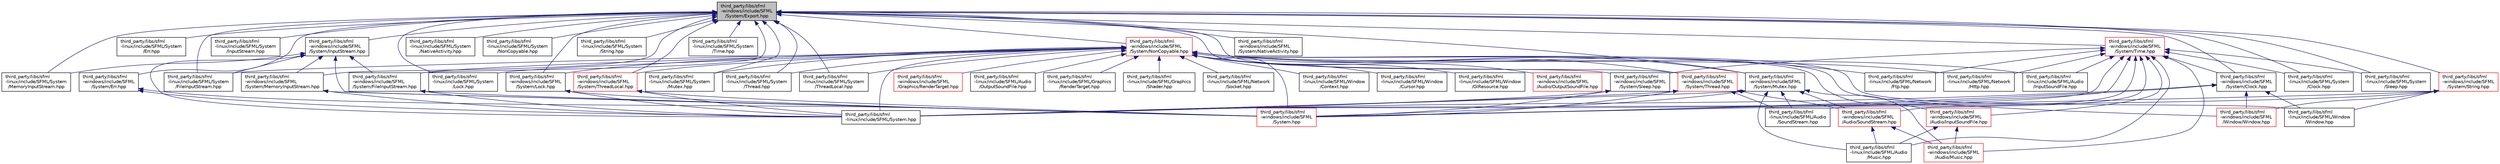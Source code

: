 digraph "third_party/libs/sfml-windows/include/SFML/System/Export.hpp"
{
 // LATEX_PDF_SIZE
  edge [fontname="Helvetica",fontsize="10",labelfontname="Helvetica",labelfontsize="10"];
  node [fontname="Helvetica",fontsize="10",shape=record];
  Node1 [label="third_party/libs/sfml\l-windows/include/SFML\l/System/Export.hpp",height=0.2,width=0.4,color="black", fillcolor="grey75", style="filled", fontcolor="black",tooltip=" "];
  Node1 -> Node2 [dir="back",color="midnightblue",fontsize="10",style="solid",fontname="Helvetica"];
  Node2 [label="third_party/libs/sfml\l-linux/include/SFML/System\l/Clock.hpp",height=0.2,width=0.4,color="black", fillcolor="white", style="filled",URL="$sfml-linux_2include_2SFML_2System_2Clock_8hpp.html",tooltip=" "];
  Node1 -> Node3 [dir="back",color="midnightblue",fontsize="10",style="solid",fontname="Helvetica"];
  Node3 [label="third_party/libs/sfml\l-linux/include/SFML/System\l/Err.hpp",height=0.2,width=0.4,color="black", fillcolor="white", style="filled",URL="$sfml-linux_2include_2SFML_2System_2Err_8hpp.html",tooltip=" "];
  Node1 -> Node4 [dir="back",color="midnightblue",fontsize="10",style="solid",fontname="Helvetica"];
  Node4 [label="third_party/libs/sfml\l-linux/include/SFML/System\l/FileInputStream.hpp",height=0.2,width=0.4,color="black", fillcolor="white", style="filled",URL="$sfml-linux_2include_2SFML_2System_2FileInputStream_8hpp.html",tooltip=" "];
  Node1 -> Node5 [dir="back",color="midnightblue",fontsize="10",style="solid",fontname="Helvetica"];
  Node5 [label="third_party/libs/sfml\l-linux/include/SFML/System\l/InputStream.hpp",height=0.2,width=0.4,color="black", fillcolor="white", style="filled",URL="$sfml-linux_2include_2SFML_2System_2InputStream_8hpp.html",tooltip=" "];
  Node1 -> Node6 [dir="back",color="midnightblue",fontsize="10",style="solid",fontname="Helvetica"];
  Node6 [label="third_party/libs/sfml\l-linux/include/SFML/System\l/Lock.hpp",height=0.2,width=0.4,color="black", fillcolor="white", style="filled",URL="$sfml-linux_2include_2SFML_2System_2Lock_8hpp.html",tooltip=" "];
  Node1 -> Node7 [dir="back",color="midnightblue",fontsize="10",style="solid",fontname="Helvetica"];
  Node7 [label="third_party/libs/sfml\l-linux/include/SFML/System\l/MemoryInputStream.hpp",height=0.2,width=0.4,color="black", fillcolor="white", style="filled",URL="$sfml-linux_2include_2SFML_2System_2MemoryInputStream_8hpp.html",tooltip=" "];
  Node1 -> Node8 [dir="back",color="midnightblue",fontsize="10",style="solid",fontname="Helvetica"];
  Node8 [label="third_party/libs/sfml\l-linux/include/SFML/System\l/Mutex.hpp",height=0.2,width=0.4,color="black", fillcolor="white", style="filled",URL="$sfml-linux_2include_2SFML_2System_2Mutex_8hpp.html",tooltip=" "];
  Node1 -> Node9 [dir="back",color="midnightblue",fontsize="10",style="solid",fontname="Helvetica"];
  Node9 [label="third_party/libs/sfml\l-linux/include/SFML/System\l/NativeActivity.hpp",height=0.2,width=0.4,color="black", fillcolor="white", style="filled",URL="$sfml-linux_2include_2SFML_2System_2NativeActivity_8hpp.html",tooltip=" "];
  Node1 -> Node10 [dir="back",color="midnightblue",fontsize="10",style="solid",fontname="Helvetica"];
  Node10 [label="third_party/libs/sfml\l-linux/include/SFML/System\l/NonCopyable.hpp",height=0.2,width=0.4,color="black", fillcolor="white", style="filled",URL="$sfml-linux_2include_2SFML_2System_2NonCopyable_8hpp.html",tooltip=" "];
  Node1 -> Node11 [dir="back",color="midnightblue",fontsize="10",style="solid",fontname="Helvetica"];
  Node11 [label="third_party/libs/sfml\l-linux/include/SFML/System\l/Sleep.hpp",height=0.2,width=0.4,color="black", fillcolor="white", style="filled",URL="$sfml-linux_2include_2SFML_2System_2Sleep_8hpp.html",tooltip=" "];
  Node1 -> Node12 [dir="back",color="midnightblue",fontsize="10",style="solid",fontname="Helvetica"];
  Node12 [label="third_party/libs/sfml\l-linux/include/SFML/System\l/String.hpp",height=0.2,width=0.4,color="black", fillcolor="white", style="filled",URL="$sfml-linux_2include_2SFML_2System_2String_8hpp.html",tooltip=" "];
  Node1 -> Node13 [dir="back",color="midnightblue",fontsize="10",style="solid",fontname="Helvetica"];
  Node13 [label="third_party/libs/sfml\l-linux/include/SFML/System\l/Thread.hpp",height=0.2,width=0.4,color="black", fillcolor="white", style="filled",URL="$sfml-linux_2include_2SFML_2System_2Thread_8hpp.html",tooltip=" "];
  Node1 -> Node14 [dir="back",color="midnightblue",fontsize="10",style="solid",fontname="Helvetica"];
  Node14 [label="third_party/libs/sfml\l-linux/include/SFML/System\l/ThreadLocal.hpp",height=0.2,width=0.4,color="black", fillcolor="white", style="filled",URL="$sfml-linux_2include_2SFML_2System_2ThreadLocal_8hpp.html",tooltip=" "];
  Node1 -> Node15 [dir="back",color="midnightblue",fontsize="10",style="solid",fontname="Helvetica"];
  Node15 [label="third_party/libs/sfml\l-linux/include/SFML/System\l/Time.hpp",height=0.2,width=0.4,color="black", fillcolor="white", style="filled",URL="$sfml-linux_2include_2SFML_2System_2Time_8hpp.html",tooltip=" "];
  Node1 -> Node16 [dir="back",color="midnightblue",fontsize="10",style="solid",fontname="Helvetica"];
  Node16 [label="third_party/libs/sfml\l-windows/include/SFML\l/System/Clock.hpp",height=0.2,width=0.4,color="black", fillcolor="white", style="filled",URL="$sfml-windows_2include_2SFML_2System_2Clock_8hpp.html",tooltip=" "];
  Node16 -> Node17 [dir="back",color="midnightblue",fontsize="10",style="solid",fontname="Helvetica"];
  Node17 [label="third_party/libs/sfml\l-linux/include/SFML/System.hpp",height=0.2,width=0.4,color="black", fillcolor="white", style="filled",URL="$sfml-linux_2include_2SFML_2System_8hpp.html",tooltip=" "];
  Node16 -> Node18 [dir="back",color="midnightblue",fontsize="10",style="solid",fontname="Helvetica"];
  Node18 [label="third_party/libs/sfml\l-linux/include/SFML/Window\l/Window.hpp",height=0.2,width=0.4,color="black", fillcolor="white", style="filled",URL="$sfml-linux_2include_2SFML_2Window_2Window_8hpp.html",tooltip=" "];
  Node16 -> Node19 [dir="back",color="midnightblue",fontsize="10",style="solid",fontname="Helvetica"];
  Node19 [label="third_party/libs/sfml\l-windows/include/SFML\l/System.hpp",height=0.2,width=0.4,color="red", fillcolor="white", style="filled",URL="$sfml-windows_2include_2SFML_2System_8hpp.html",tooltip=" "];
  Node16 -> Node29 [dir="back",color="midnightblue",fontsize="10",style="solid",fontname="Helvetica"];
  Node29 [label="third_party/libs/sfml\l-windows/include/SFML\l/Window/Window.hpp",height=0.2,width=0.4,color="red", fillcolor="white", style="filled",URL="$sfml-windows_2include_2SFML_2Window_2Window_8hpp.html",tooltip=" "];
  Node1 -> Node32 [dir="back",color="midnightblue",fontsize="10",style="solid",fontname="Helvetica"];
  Node32 [label="third_party/libs/sfml\l-windows/include/SFML\l/System/Err.hpp",height=0.2,width=0.4,color="black", fillcolor="white", style="filled",URL="$sfml-windows_2include_2SFML_2System_2Err_8hpp.html",tooltip=" "];
  Node32 -> Node17 [dir="back",color="midnightblue",fontsize="10",style="solid",fontname="Helvetica"];
  Node32 -> Node19 [dir="back",color="midnightblue",fontsize="10",style="solid",fontname="Helvetica"];
  Node1 -> Node33 [dir="back",color="midnightblue",fontsize="10",style="solid",fontname="Helvetica"];
  Node33 [label="third_party/libs/sfml\l-windows/include/SFML\l/System/FileInputStream.hpp",height=0.2,width=0.4,color="black", fillcolor="white", style="filled",URL="$sfml-windows_2include_2SFML_2System_2FileInputStream_8hpp.html",tooltip=" "];
  Node33 -> Node17 [dir="back",color="midnightblue",fontsize="10",style="solid",fontname="Helvetica"];
  Node33 -> Node19 [dir="back",color="midnightblue",fontsize="10",style="solid",fontname="Helvetica"];
  Node1 -> Node34 [dir="back",color="midnightblue",fontsize="10",style="solid",fontname="Helvetica"];
  Node34 [label="third_party/libs/sfml\l-windows/include/SFML\l/System/InputStream.hpp",height=0.2,width=0.4,color="black", fillcolor="white", style="filled",URL="$sfml-windows_2include_2SFML_2System_2InputStream_8hpp.html",tooltip=" "];
  Node34 -> Node4 [dir="back",color="midnightblue",fontsize="10",style="solid",fontname="Helvetica"];
  Node34 -> Node7 [dir="back",color="midnightblue",fontsize="10",style="solid",fontname="Helvetica"];
  Node34 -> Node17 [dir="back",color="midnightblue",fontsize="10",style="solid",fontname="Helvetica"];
  Node34 -> Node33 [dir="back",color="midnightblue",fontsize="10",style="solid",fontname="Helvetica"];
  Node34 -> Node35 [dir="back",color="midnightblue",fontsize="10",style="solid",fontname="Helvetica"];
  Node35 [label="third_party/libs/sfml\l-windows/include/SFML\l/System/MemoryInputStream.hpp",height=0.2,width=0.4,color="black", fillcolor="white", style="filled",URL="$sfml-windows_2include_2SFML_2System_2MemoryInputStream_8hpp.html",tooltip=" "];
  Node35 -> Node17 [dir="back",color="midnightblue",fontsize="10",style="solid",fontname="Helvetica"];
  Node35 -> Node19 [dir="back",color="midnightblue",fontsize="10",style="solid",fontname="Helvetica"];
  Node34 -> Node19 [dir="back",color="midnightblue",fontsize="10",style="solid",fontname="Helvetica"];
  Node1 -> Node36 [dir="back",color="midnightblue",fontsize="10",style="solid",fontname="Helvetica"];
  Node36 [label="third_party/libs/sfml\l-windows/include/SFML\l/System/Lock.hpp",height=0.2,width=0.4,color="black", fillcolor="white", style="filled",URL="$sfml-windows_2include_2SFML_2System_2Lock_8hpp.html",tooltip=" "];
  Node36 -> Node17 [dir="back",color="midnightblue",fontsize="10",style="solid",fontname="Helvetica"];
  Node36 -> Node19 [dir="back",color="midnightblue",fontsize="10",style="solid",fontname="Helvetica"];
  Node1 -> Node35 [dir="back",color="midnightblue",fontsize="10",style="solid",fontname="Helvetica"];
  Node1 -> Node37 [dir="back",color="midnightblue",fontsize="10",style="solid",fontname="Helvetica"];
  Node37 [label="third_party/libs/sfml\l-windows/include/SFML\l/System/Mutex.hpp",height=0.2,width=0.4,color="black", fillcolor="white", style="filled",URL="$sfml-windows_2include_2SFML_2System_2Mutex_8hpp.html",tooltip=" "];
  Node37 -> Node38 [dir="back",color="midnightblue",fontsize="10",style="solid",fontname="Helvetica"];
  Node38 [label="third_party/libs/sfml\l-linux/include/SFML/Audio\l/Music.hpp",height=0.2,width=0.4,color="black", fillcolor="white", style="filled",URL="$sfml-linux_2include_2SFML_2Audio_2Music_8hpp.html",tooltip=" "];
  Node37 -> Node39 [dir="back",color="midnightblue",fontsize="10",style="solid",fontname="Helvetica"];
  Node39 [label="third_party/libs/sfml\l-linux/include/SFML/Audio\l/SoundStream.hpp",height=0.2,width=0.4,color="black", fillcolor="white", style="filled",URL="$sfml-linux_2include_2SFML_2Audio_2SoundStream_8hpp.html",tooltip=" "];
  Node37 -> Node17 [dir="back",color="midnightblue",fontsize="10",style="solid",fontname="Helvetica"];
  Node37 -> Node40 [dir="back",color="midnightblue",fontsize="10",style="solid",fontname="Helvetica"];
  Node40 [label="third_party/libs/sfml\l-windows/include/SFML\l/Audio/Music.hpp",height=0.2,width=0.4,color="red", fillcolor="white", style="filled",URL="$sfml-windows_2include_2SFML_2Audio_2Music_8hpp.html",tooltip=" "];
  Node37 -> Node41 [dir="back",color="midnightblue",fontsize="10",style="solid",fontname="Helvetica"];
  Node41 [label="third_party/libs/sfml\l-windows/include/SFML\l/Audio/SoundStream.hpp",height=0.2,width=0.4,color="red", fillcolor="white", style="filled",URL="$sfml-windows_2include_2SFML_2Audio_2SoundStream_8hpp.html",tooltip=" "];
  Node41 -> Node38 [dir="back",color="midnightblue",fontsize="10",style="solid",fontname="Helvetica"];
  Node41 -> Node40 [dir="back",color="midnightblue",fontsize="10",style="solid",fontname="Helvetica"];
  Node37 -> Node19 [dir="back",color="midnightblue",fontsize="10",style="solid",fontname="Helvetica"];
  Node1 -> Node42 [dir="back",color="midnightblue",fontsize="10",style="solid",fontname="Helvetica"];
  Node42 [label="third_party/libs/sfml\l-windows/include/SFML\l/System/NativeActivity.hpp",height=0.2,width=0.4,color="black", fillcolor="white", style="filled",URL="$sfml-windows_2include_2SFML_2System_2NativeActivity_8hpp.html",tooltip=" "];
  Node1 -> Node43 [dir="back",color="midnightblue",fontsize="10",style="solid",fontname="Helvetica"];
  Node43 [label="third_party/libs/sfml\l-windows/include/SFML\l/System/NonCopyable.hpp",height=0.2,width=0.4,color="red", fillcolor="white", style="filled",URL="$sfml-windows_2include_2SFML_2System_2NonCopyable_8hpp.html",tooltip=" "];
  Node43 -> Node44 [dir="back",color="midnightblue",fontsize="10",style="solid",fontname="Helvetica"];
  Node44 [label="third_party/libs/sfml\l-linux/include/SFML/Audio\l/InputSoundFile.hpp",height=0.2,width=0.4,color="black", fillcolor="white", style="filled",URL="$sfml-linux_2include_2SFML_2Audio_2InputSoundFile_8hpp.html",tooltip=" "];
  Node43 -> Node45 [dir="back",color="midnightblue",fontsize="10",style="solid",fontname="Helvetica"];
  Node45 [label="third_party/libs/sfml\l-linux/include/SFML/Audio\l/OutputSoundFile.hpp",height=0.2,width=0.4,color="black", fillcolor="white", style="filled",URL="$sfml-linux_2include_2SFML_2Audio_2OutputSoundFile_8hpp.html",tooltip=" "];
  Node43 -> Node46 [dir="back",color="midnightblue",fontsize="10",style="solid",fontname="Helvetica"];
  Node46 [label="third_party/libs/sfml\l-linux/include/SFML/Graphics\l/RenderTarget.hpp",height=0.2,width=0.4,color="black", fillcolor="white", style="filled",URL="$sfml-linux_2include_2SFML_2Graphics_2RenderTarget_8hpp.html",tooltip=" "];
  Node43 -> Node47 [dir="back",color="midnightblue",fontsize="10",style="solid",fontname="Helvetica"];
  Node47 [label="third_party/libs/sfml\l-linux/include/SFML/Graphics\l/Shader.hpp",height=0.2,width=0.4,color="black", fillcolor="white", style="filled",URL="$sfml-linux_2include_2SFML_2Graphics_2Shader_8hpp.html",tooltip=" "];
  Node43 -> Node48 [dir="back",color="midnightblue",fontsize="10",style="solid",fontname="Helvetica"];
  Node48 [label="third_party/libs/sfml\l-linux/include/SFML/Network\l/Ftp.hpp",height=0.2,width=0.4,color="black", fillcolor="white", style="filled",URL="$sfml-linux_2include_2SFML_2Network_2Ftp_8hpp.html",tooltip=" "];
  Node43 -> Node49 [dir="back",color="midnightblue",fontsize="10",style="solid",fontname="Helvetica"];
  Node49 [label="third_party/libs/sfml\l-linux/include/SFML/Network\l/Http.hpp",height=0.2,width=0.4,color="black", fillcolor="white", style="filled",URL="$sfml-linux_2include_2SFML_2Network_2Http_8hpp.html",tooltip=" "];
  Node43 -> Node50 [dir="back",color="midnightblue",fontsize="10",style="solid",fontname="Helvetica"];
  Node50 [label="third_party/libs/sfml\l-linux/include/SFML/Network\l/Socket.hpp",height=0.2,width=0.4,color="black", fillcolor="white", style="filled",URL="$sfml-linux_2include_2SFML_2Network_2Socket_8hpp.html",tooltip=" "];
  Node43 -> Node4 [dir="back",color="midnightblue",fontsize="10",style="solid",fontname="Helvetica"];
  Node43 -> Node6 [dir="back",color="midnightblue",fontsize="10",style="solid",fontname="Helvetica"];
  Node43 -> Node8 [dir="back",color="midnightblue",fontsize="10",style="solid",fontname="Helvetica"];
  Node43 -> Node13 [dir="back",color="midnightblue",fontsize="10",style="solid",fontname="Helvetica"];
  Node43 -> Node14 [dir="back",color="midnightblue",fontsize="10",style="solid",fontname="Helvetica"];
  Node43 -> Node17 [dir="back",color="midnightblue",fontsize="10",style="solid",fontname="Helvetica"];
  Node43 -> Node51 [dir="back",color="midnightblue",fontsize="10",style="solid",fontname="Helvetica"];
  Node51 [label="third_party/libs/sfml\l-linux/include/SFML/Window\l/Context.hpp",height=0.2,width=0.4,color="black", fillcolor="white", style="filled",URL="$sfml-linux_2include_2SFML_2Window_2Context_8hpp.html",tooltip=" "];
  Node43 -> Node52 [dir="back",color="midnightblue",fontsize="10",style="solid",fontname="Helvetica"];
  Node52 [label="third_party/libs/sfml\l-linux/include/SFML/Window\l/Cursor.hpp",height=0.2,width=0.4,color="black", fillcolor="white", style="filled",URL="$sfml-linux_2include_2SFML_2Window_2Cursor_8hpp.html",tooltip=" "];
  Node43 -> Node53 [dir="back",color="midnightblue",fontsize="10",style="solid",fontname="Helvetica"];
  Node53 [label="third_party/libs/sfml\l-linux/include/SFML/Window\l/GlResource.hpp",height=0.2,width=0.4,color="black", fillcolor="white", style="filled",URL="$sfml-linux_2include_2SFML_2Window_2GlResource_8hpp.html",tooltip=" "];
  Node43 -> Node18 [dir="back",color="midnightblue",fontsize="10",style="solid",fontname="Helvetica"];
  Node43 -> Node54 [dir="back",color="midnightblue",fontsize="10",style="solid",fontname="Helvetica"];
  Node54 [label="third_party/libs/sfml\l-windows/include/SFML\l/Audio/InputSoundFile.hpp",height=0.2,width=0.4,color="red", fillcolor="white", style="filled",URL="$sfml-windows_2include_2SFML_2Audio_2InputSoundFile_8hpp.html",tooltip=" "];
  Node54 -> Node38 [dir="back",color="midnightblue",fontsize="10",style="solid",fontname="Helvetica"];
  Node54 -> Node40 [dir="back",color="midnightblue",fontsize="10",style="solid",fontname="Helvetica"];
  Node43 -> Node55 [dir="back",color="midnightblue",fontsize="10",style="solid",fontname="Helvetica"];
  Node55 [label="third_party/libs/sfml\l-windows/include/SFML\l/Audio/OutputSoundFile.hpp",height=0.2,width=0.4,color="red", fillcolor="white", style="filled",URL="$sfml-windows_2include_2SFML_2Audio_2OutputSoundFile_8hpp.html",tooltip=" "];
  Node43 -> Node56 [dir="back",color="midnightblue",fontsize="10",style="solid",fontname="Helvetica"];
  Node56 [label="third_party/libs/sfml\l-windows/include/SFML\l/Graphics/RenderTarget.hpp",height=0.2,width=0.4,color="red", fillcolor="white", style="filled",URL="$sfml-windows_2include_2SFML_2Graphics_2RenderTarget_8hpp.html",tooltip=" "];
  Node43 -> Node33 [dir="back",color="midnightblue",fontsize="10",style="solid",fontname="Helvetica"];
  Node43 -> Node36 [dir="back",color="midnightblue",fontsize="10",style="solid",fontname="Helvetica"];
  Node43 -> Node37 [dir="back",color="midnightblue",fontsize="10",style="solid",fontname="Helvetica"];
  Node43 -> Node69 [dir="back",color="midnightblue",fontsize="10",style="solid",fontname="Helvetica"];
  Node69 [label="third_party/libs/sfml\l-windows/include/SFML\l/System/Thread.hpp",height=0.2,width=0.4,color="red", fillcolor="white", style="filled",URL="$sfml-windows_2include_2SFML_2System_2Thread_8hpp.html",tooltip=" "];
  Node69 -> Node39 [dir="back",color="midnightblue",fontsize="10",style="solid",fontname="Helvetica"];
  Node69 -> Node17 [dir="back",color="midnightblue",fontsize="10",style="solid",fontname="Helvetica"];
  Node69 -> Node41 [dir="back",color="midnightblue",fontsize="10",style="solid",fontname="Helvetica"];
  Node69 -> Node19 [dir="back",color="midnightblue",fontsize="10",style="solid",fontname="Helvetica"];
  Node43 -> Node74 [dir="back",color="midnightblue",fontsize="10",style="solid",fontname="Helvetica"];
  Node74 [label="third_party/libs/sfml\l-windows/include/SFML\l/System/ThreadLocal.hpp",height=0.2,width=0.4,color="red", fillcolor="white", style="filled",URL="$sfml-windows_2include_2SFML_2System_2ThreadLocal_8hpp.html",tooltip=" "];
  Node74 -> Node17 [dir="back",color="midnightblue",fontsize="10",style="solid",fontname="Helvetica"];
  Node74 -> Node19 [dir="back",color="midnightblue",fontsize="10",style="solid",fontname="Helvetica"];
  Node43 -> Node19 [dir="back",color="midnightblue",fontsize="10",style="solid",fontname="Helvetica"];
  Node43 -> Node29 [dir="back",color="midnightblue",fontsize="10",style="solid",fontname="Helvetica"];
  Node1 -> Node88 [dir="back",color="midnightblue",fontsize="10",style="solid",fontname="Helvetica"];
  Node88 [label="third_party/libs/sfml\l-windows/include/SFML\l/System/Sleep.hpp",height=0.2,width=0.4,color="black", fillcolor="white", style="filled",URL="$sfml-windows_2include_2SFML_2System_2Sleep_8hpp.html",tooltip=" "];
  Node88 -> Node17 [dir="back",color="midnightblue",fontsize="10",style="solid",fontname="Helvetica"];
  Node88 -> Node19 [dir="back",color="midnightblue",fontsize="10",style="solid",fontname="Helvetica"];
  Node1 -> Node89 [dir="back",color="midnightblue",fontsize="10",style="solid",fontname="Helvetica"];
  Node89 [label="third_party/libs/sfml\l-windows/include/SFML\l/System/String.hpp",height=0.2,width=0.4,color="red", fillcolor="white", style="filled",URL="$sfml-windows_2include_2SFML_2System_2String_8hpp.html",tooltip=" "];
  Node89 -> Node17 [dir="back",color="midnightblue",fontsize="10",style="solid",fontname="Helvetica"];
  Node89 -> Node18 [dir="back",color="midnightblue",fontsize="10",style="solid",fontname="Helvetica"];
  Node89 -> Node19 [dir="back",color="midnightblue",fontsize="10",style="solid",fontname="Helvetica"];
  Node89 -> Node29 [dir="back",color="midnightblue",fontsize="10",style="solid",fontname="Helvetica"];
  Node1 -> Node69 [dir="back",color="midnightblue",fontsize="10",style="solid",fontname="Helvetica"];
  Node1 -> Node74 [dir="back",color="midnightblue",fontsize="10",style="solid",fontname="Helvetica"];
  Node1 -> Node96 [dir="back",color="midnightblue",fontsize="10",style="solid",fontname="Helvetica"];
  Node96 [label="third_party/libs/sfml\l-windows/include/SFML\l/System/Time.hpp",height=0.2,width=0.4,color="red", fillcolor="white", style="filled",URL="$sfml-windows_2include_2SFML_2System_2Time_8hpp.html",tooltip=" "];
  Node96 -> Node44 [dir="back",color="midnightblue",fontsize="10",style="solid",fontname="Helvetica"];
  Node96 -> Node38 [dir="back",color="midnightblue",fontsize="10",style="solid",fontname="Helvetica"];
  Node96 -> Node39 [dir="back",color="midnightblue",fontsize="10",style="solid",fontname="Helvetica"];
  Node96 -> Node48 [dir="back",color="midnightblue",fontsize="10",style="solid",fontname="Helvetica"];
  Node96 -> Node49 [dir="back",color="midnightblue",fontsize="10",style="solid",fontname="Helvetica"];
  Node96 -> Node2 [dir="back",color="midnightblue",fontsize="10",style="solid",fontname="Helvetica"];
  Node96 -> Node11 [dir="back",color="midnightblue",fontsize="10",style="solid",fontname="Helvetica"];
  Node96 -> Node17 [dir="back",color="midnightblue",fontsize="10",style="solid",fontname="Helvetica"];
  Node96 -> Node54 [dir="back",color="midnightblue",fontsize="10",style="solid",fontname="Helvetica"];
  Node96 -> Node40 [dir="back",color="midnightblue",fontsize="10",style="solid",fontname="Helvetica"];
  Node96 -> Node41 [dir="back",color="midnightblue",fontsize="10",style="solid",fontname="Helvetica"];
  Node96 -> Node16 [dir="back",color="midnightblue",fontsize="10",style="solid",fontname="Helvetica"];
  Node96 -> Node88 [dir="back",color="midnightblue",fontsize="10",style="solid",fontname="Helvetica"];
  Node96 -> Node19 [dir="back",color="midnightblue",fontsize="10",style="solid",fontname="Helvetica"];
}
